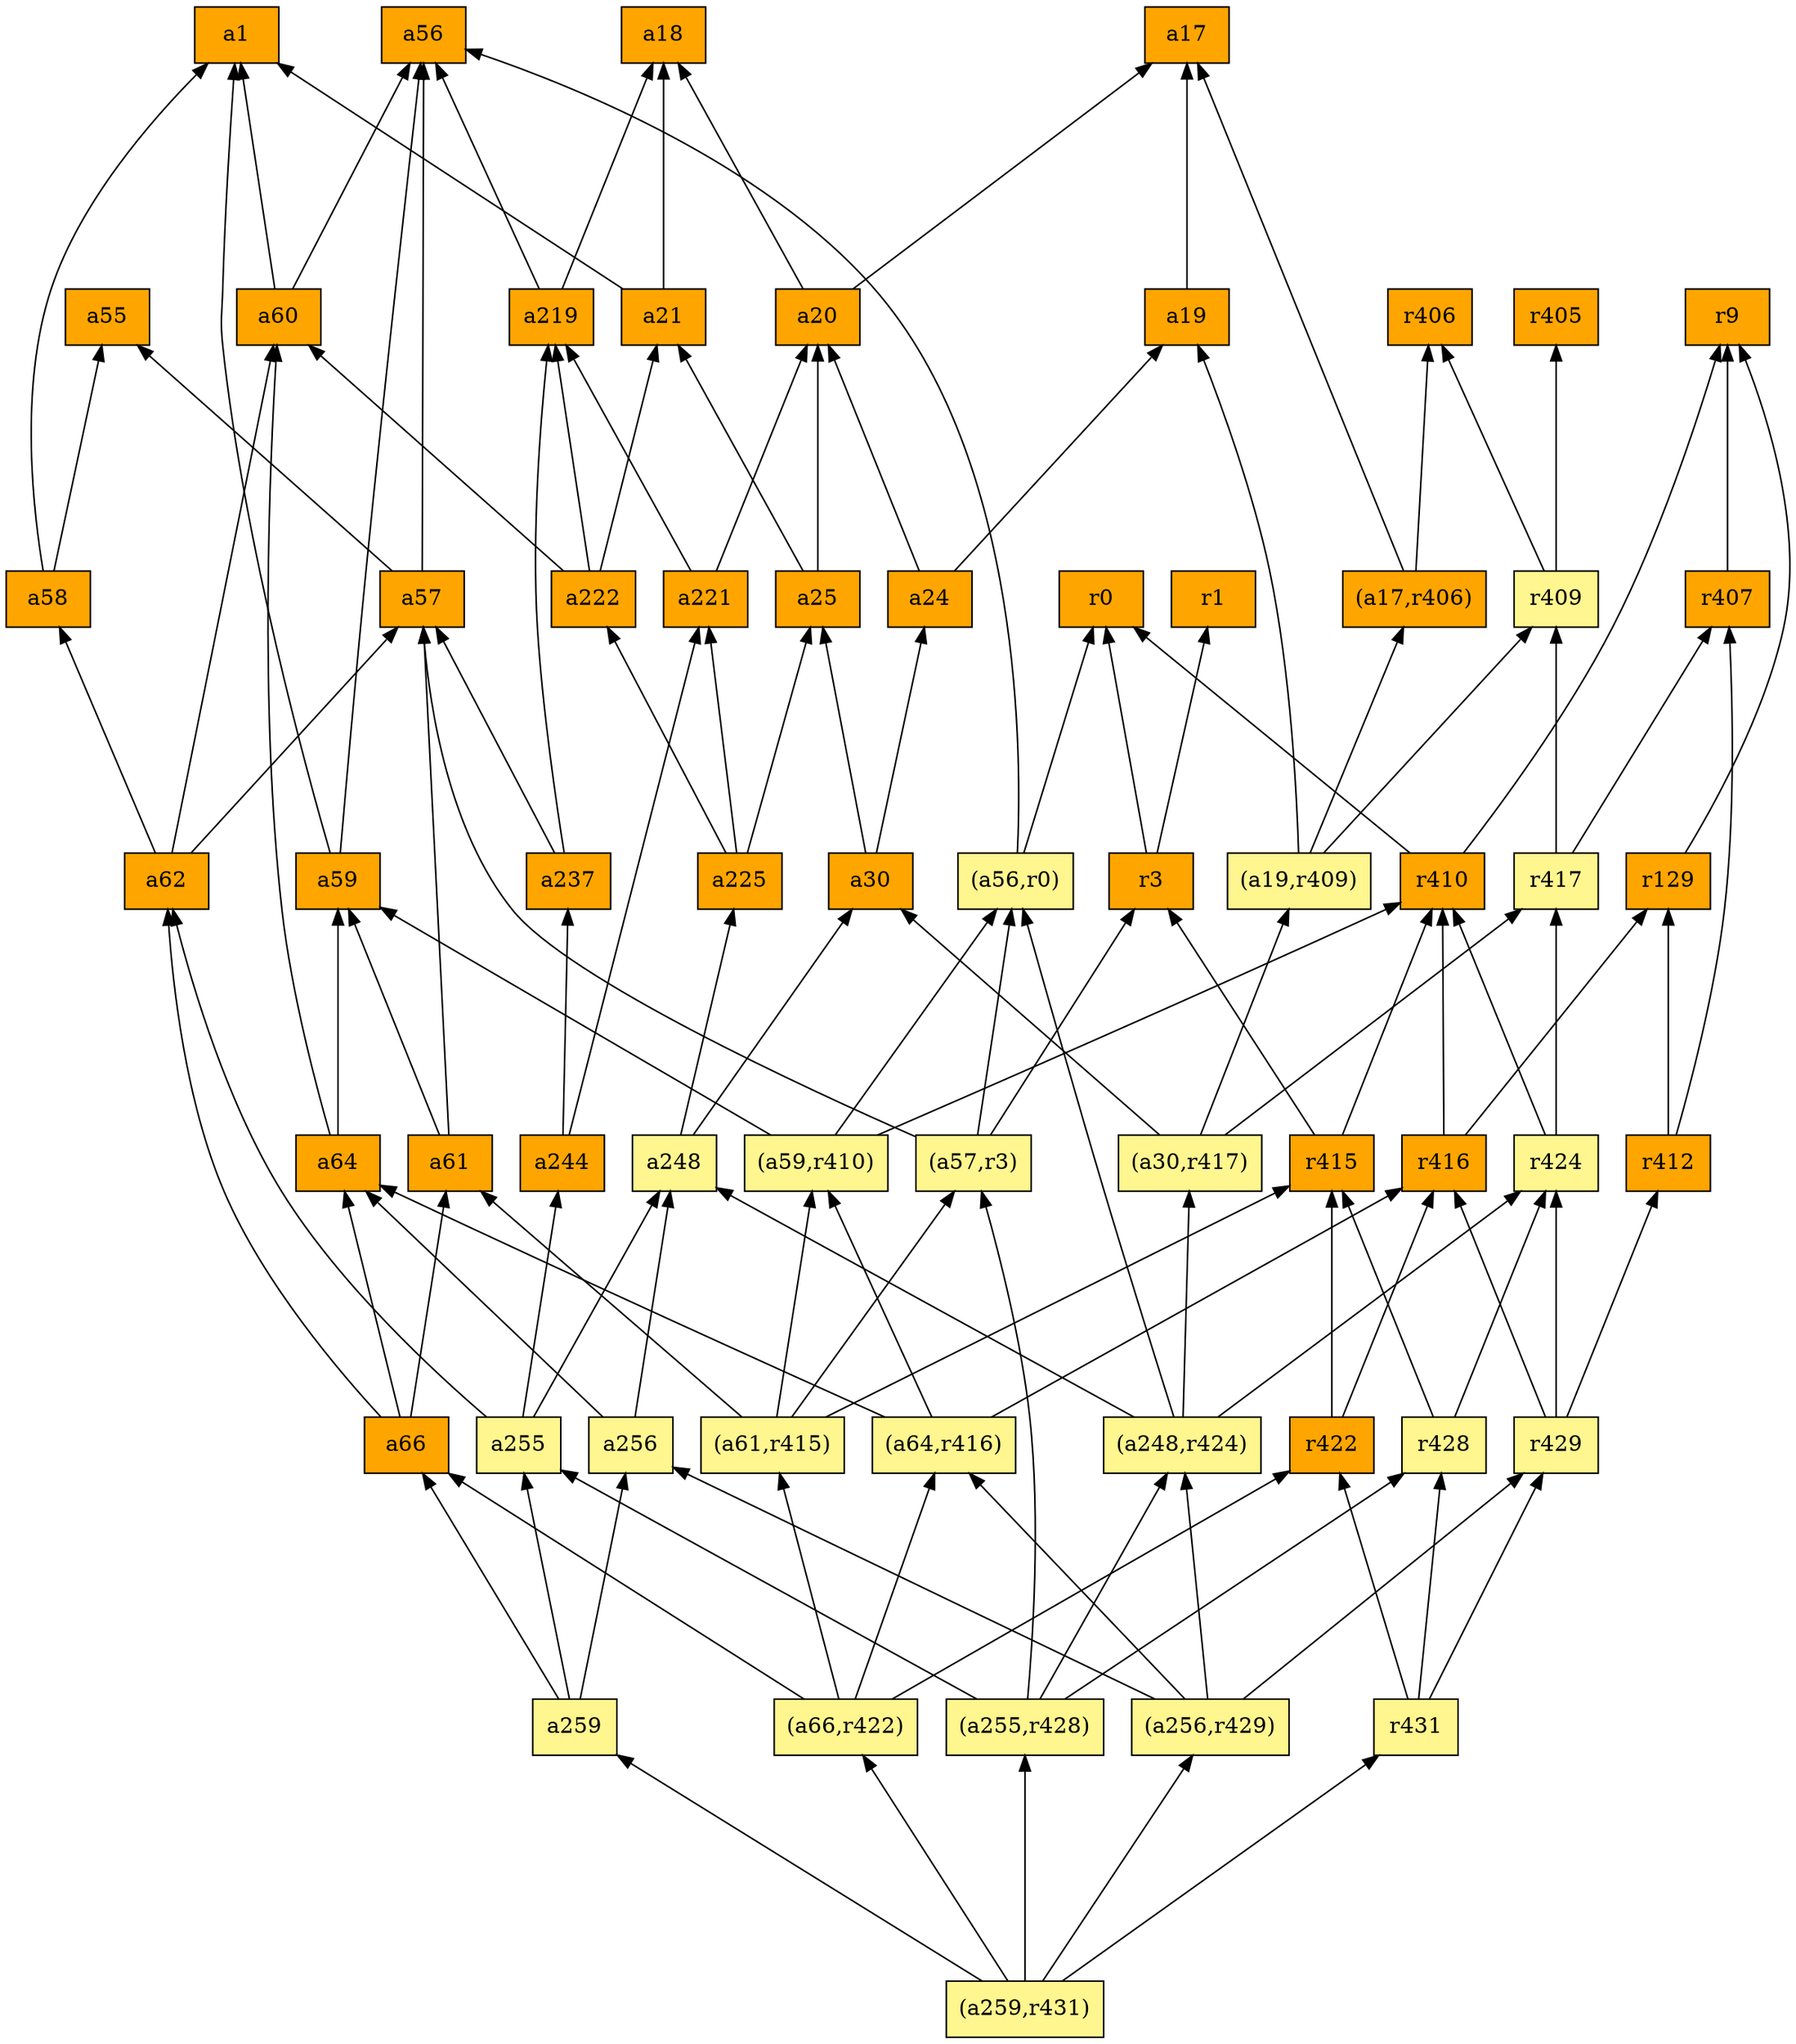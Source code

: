 digraph G {
rankdir=BT;ranksep="2.0";
"(a57,r3)" [shape=record,fillcolor=khaki1,style=filled,label="{(a57,r3)}"];
"r410" [shape=record,fillcolor=orange,style=filled,label="{r410}"];
"a221" [shape=record,fillcolor=orange,style=filled,label="{a221}"];
"a57" [shape=record,fillcolor=orange,style=filled,label="{a57}"];
"(a56,r0)" [shape=record,fillcolor=khaki1,style=filled,label="{(a56,r0)}"];
"r405" [shape=record,fillcolor=orange,style=filled,label="{r405}"];
"r429" [shape=record,fillcolor=khaki1,style=filled,label="{r429}"];
"(a30,r417)" [shape=record,fillcolor=khaki1,style=filled,label="{(a30,r417)}"];
"a219" [shape=record,fillcolor=orange,style=filled,label="{a219}"];
"r416" [shape=record,fillcolor=orange,style=filled,label="{r416}"];
"r9" [shape=record,fillcolor=orange,style=filled,label="{r9}"];
"a21" [shape=record,fillcolor=orange,style=filled,label="{a21}"];
"r428" [shape=record,fillcolor=khaki1,style=filled,label="{r428}"];
"a62" [shape=record,fillcolor=orange,style=filled,label="{a62}"];
"a61" [shape=record,fillcolor=orange,style=filled,label="{a61}"];
"r417" [shape=record,fillcolor=khaki1,style=filled,label="{r417}"];
"a64" [shape=record,fillcolor=orange,style=filled,label="{a64}"];
"(a256,r429)" [shape=record,fillcolor=khaki1,style=filled,label="{(a256,r429)}"];
"r3" [shape=record,fillcolor=orange,style=filled,label="{r3}"];
"a20" [shape=record,fillcolor=orange,style=filled,label="{a20}"];
"a55" [shape=record,fillcolor=orange,style=filled,label="{a55}"];
"(a259,r431)" [shape=record,fillcolor=khaki1,style=filled,label="{(a259,r431)}"];
"a259" [shape=record,fillcolor=khaki1,style=filled,label="{a259}"];
"(a64,r416)" [shape=record,fillcolor=khaki1,style=filled,label="{(a64,r416)}"];
"(a248,r424)" [shape=record,fillcolor=khaki1,style=filled,label="{(a248,r424)}"];
"a248" [shape=record,fillcolor=khaki1,style=filled,label="{a248}"];
"r415" [shape=record,fillcolor=orange,style=filled,label="{r415}"];
"r129" [shape=record,fillcolor=orange,style=filled,label="{r129}"];
"a255" [shape=record,fillcolor=khaki1,style=filled,label="{a255}"];
"a58" [shape=record,fillcolor=orange,style=filled,label="{a58}"];
"r431" [shape=record,fillcolor=khaki1,style=filled,label="{r431}"];
"(a59,r410)" [shape=record,fillcolor=khaki1,style=filled,label="{(a59,r410)}"];
"(a19,r409)" [shape=record,fillcolor=khaki1,style=filled,label="{(a19,r409)}"];
"a56" [shape=record,fillcolor=orange,style=filled,label="{a56}"];
"a244" [shape=record,fillcolor=orange,style=filled,label="{a244}"];
"a17" [shape=record,fillcolor=orange,style=filled,label="{a17}"];
"a225" [shape=record,fillcolor=orange,style=filled,label="{a225}"];
"a25" [shape=record,fillcolor=orange,style=filled,label="{a25}"];
"a24" [shape=record,fillcolor=orange,style=filled,label="{a24}"];
"a18" [shape=record,fillcolor=orange,style=filled,label="{a18}"];
"(a255,r428)" [shape=record,fillcolor=khaki1,style=filled,label="{(a255,r428)}"];
"r406" [shape=record,fillcolor=orange,style=filled,label="{r406}"];
"a237" [shape=record,fillcolor=orange,style=filled,label="{a237}"];
"a1" [shape=record,fillcolor=orange,style=filled,label="{a1}"];
"r409" [shape=record,fillcolor=khaki1,style=filled,label="{r409}"];
"(a66,r422)" [shape=record,fillcolor=khaki1,style=filled,label="{(a66,r422)}"];
"r424" [shape=record,fillcolor=khaki1,style=filled,label="{r424}"];
"a59" [shape=record,fillcolor=orange,style=filled,label="{a59}"];
"a222" [shape=record,fillcolor=orange,style=filled,label="{a222}"];
"a60" [shape=record,fillcolor=orange,style=filled,label="{a60}"];
"a256" [shape=record,fillcolor=khaki1,style=filled,label="{a256}"];
"a19" [shape=record,fillcolor=orange,style=filled,label="{a19}"];
"r422" [shape=record,fillcolor=orange,style=filled,label="{r422}"];
"a66" [shape=record,fillcolor=orange,style=filled,label="{a66}"];
"r1" [shape=record,fillcolor=orange,style=filled,label="{r1}"];
"r407" [shape=record,fillcolor=orange,style=filled,label="{r407}"];
"r0" [shape=record,fillcolor=orange,style=filled,label="{r0}"];
"(a17,r406)" [shape=record,fillcolor=orange,style=filled,label="{(a17,r406)}"];
"(a61,r415)" [shape=record,fillcolor=khaki1,style=filled,label="{(a61,r415)}"];
"a30" [shape=record,fillcolor=orange,style=filled,label="{a30}"];
"r412" [shape=record,fillcolor=orange,style=filled,label="{r412}"];
"(a57,r3)" -> "a57"
"(a57,r3)" -> "r3"
"(a57,r3)" -> "(a56,r0)"
"r410" -> "r9"
"r410" -> "r0"
"a221" -> "a20"
"a221" -> "a219"
"a57" -> "a56"
"a57" -> "a55"
"(a56,r0)" -> "a56"
"(a56,r0)" -> "r0"
"r429" -> "r424"
"r429" -> "r416"
"r429" -> "r412"
"(a30,r417)" -> "(a19,r409)"
"(a30,r417)" -> "r417"
"(a30,r417)" -> "a30"
"a219" -> "a56"
"a219" -> "a18"
"r416" -> "r129"
"r416" -> "r410"
"a21" -> "a1"
"a21" -> "a18"
"r428" -> "r415"
"r428" -> "r424"
"a62" -> "a58"
"a62" -> "a60"
"a62" -> "a57"
"a61" -> "a59"
"a61" -> "a57"
"r417" -> "r409"
"r417" -> "r407"
"a64" -> "a59"
"a64" -> "a60"
"(a256,r429)" -> "a256"
"(a256,r429)" -> "r429"
"(a256,r429)" -> "(a64,r416)"
"(a256,r429)" -> "(a248,r424)"
"r3" -> "r1"
"r3" -> "r0"
"a20" -> "a18"
"a20" -> "a17"
"(a259,r431)" -> "(a66,r422)"
"(a259,r431)" -> "r431"
"(a259,r431)" -> "(a256,r429)"
"(a259,r431)" -> "a259"
"(a259,r431)" -> "(a255,r428)"
"a259" -> "a255"
"a259" -> "a256"
"a259" -> "a66"
"(a64,r416)" -> "(a59,r410)"
"(a64,r416)" -> "r416"
"(a64,r416)" -> "a64"
"(a248,r424)" -> "r424"
"(a248,r424)" -> "(a56,r0)"
"(a248,r424)" -> "(a30,r417)"
"(a248,r424)" -> "a248"
"a248" -> "a225"
"a248" -> "a30"
"r415" -> "r410"
"r415" -> "r3"
"r129" -> "r9"
"a255" -> "a62"
"a255" -> "a248"
"a255" -> "a244"
"a58" -> "a1"
"a58" -> "a55"
"r431" -> "r429"
"r431" -> "r428"
"r431" -> "r422"
"(a59,r410)" -> "a59"
"(a59,r410)" -> "(a56,r0)"
"(a59,r410)" -> "r410"
"(a19,r409)" -> "(a17,r406)"
"(a19,r409)" -> "a19"
"(a19,r409)" -> "r409"
"a244" -> "a237"
"a244" -> "a221"
"a225" -> "a25"
"a225" -> "a222"
"a225" -> "a221"
"a25" -> "a20"
"a25" -> "a21"
"a24" -> "a19"
"a24" -> "a20"
"(a255,r428)" -> "(a248,r424)"
"(a255,r428)" -> "a255"
"(a255,r428)" -> "(a57,r3)"
"(a255,r428)" -> "r428"
"a237" -> "a57"
"a237" -> "a219"
"r409" -> "r406"
"r409" -> "r405"
"(a66,r422)" -> "r422"
"(a66,r422)" -> "a66"
"(a66,r422)" -> "(a61,r415)"
"(a66,r422)" -> "(a64,r416)"
"r424" -> "r417"
"r424" -> "r410"
"a59" -> "a1"
"a59" -> "a56"
"a222" -> "a60"
"a222" -> "a219"
"a222" -> "a21"
"a60" -> "a1"
"a60" -> "a56"
"a256" -> "a64"
"a256" -> "a248"
"a19" -> "a17"
"r422" -> "r415"
"r422" -> "r416"
"a66" -> "a61"
"a66" -> "a64"
"a66" -> "a62"
"r407" -> "r9"
"(a17,r406)" -> "r406"
"(a17,r406)" -> "a17"
"(a61,r415)" -> "a61"
"(a61,r415)" -> "r415"
"(a61,r415)" -> "(a59,r410)"
"(a61,r415)" -> "(a57,r3)"
"a30" -> "a25"
"a30" -> "a24"
"r412" -> "r129"
"r412" -> "r407"
}